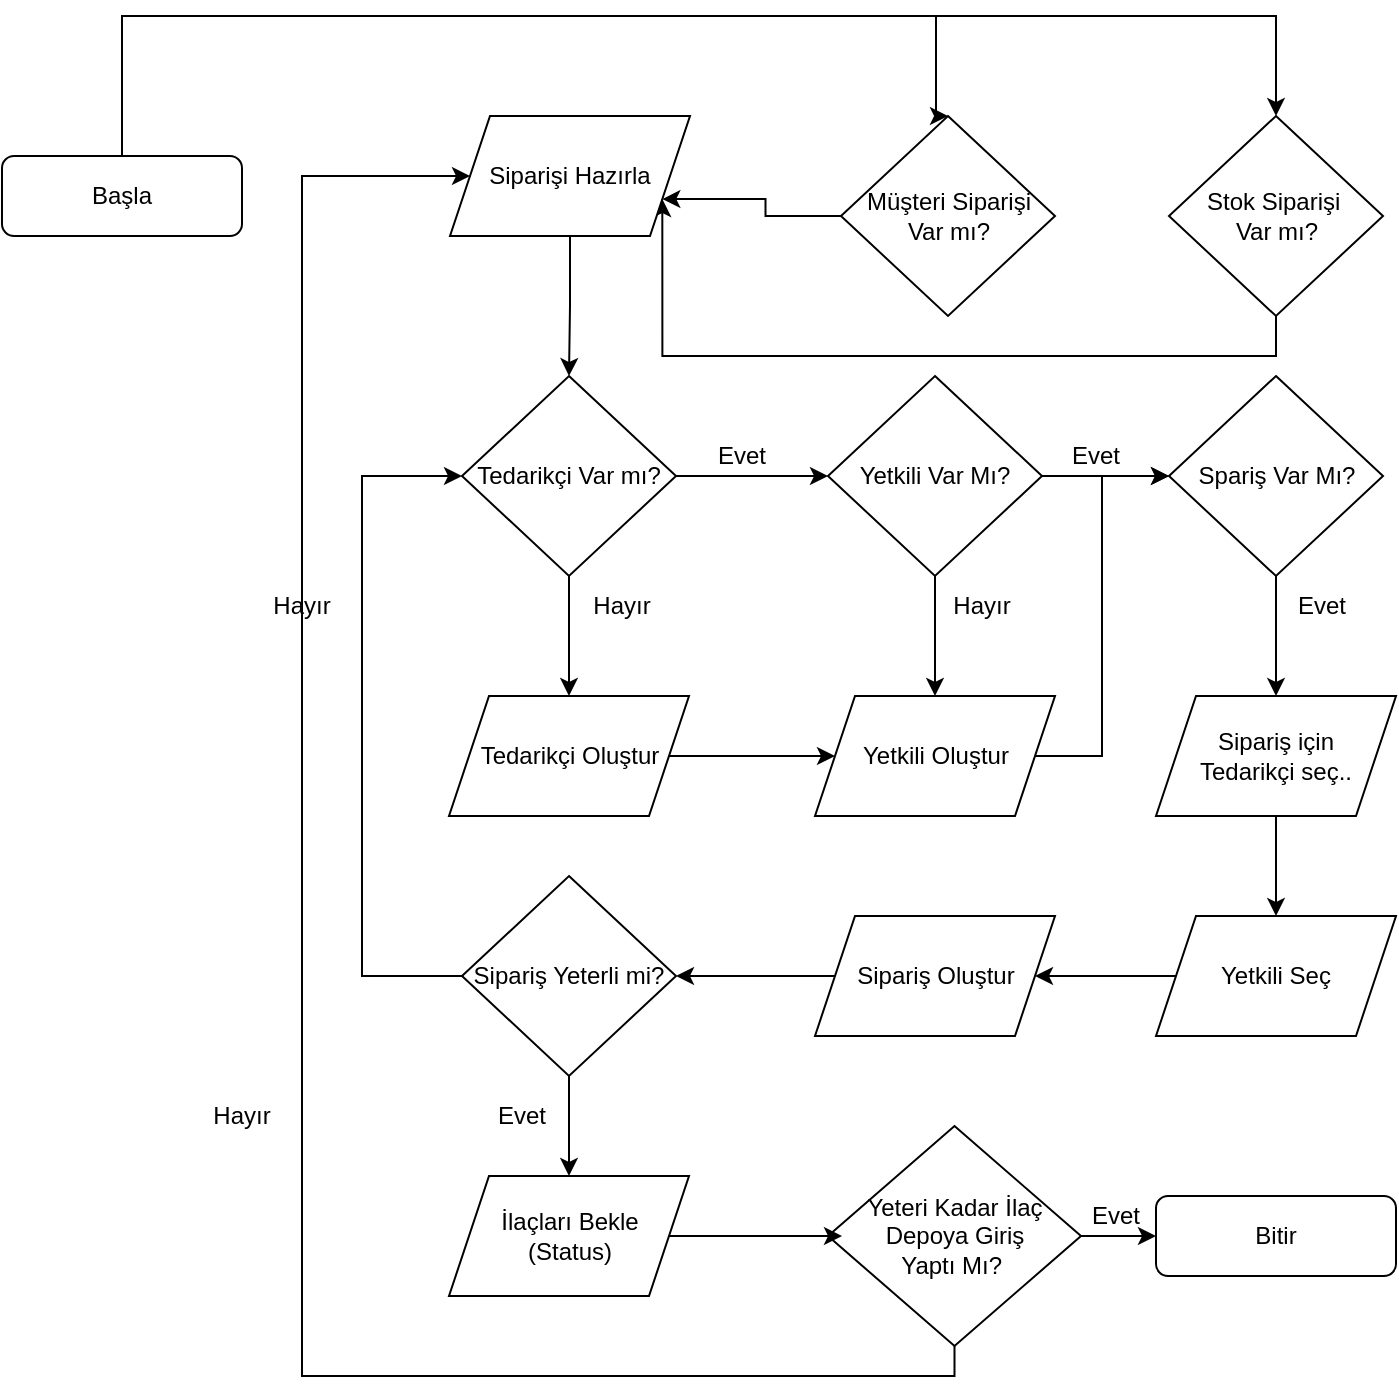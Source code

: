 <mxfile version="13.9.2" type="github">
  <diagram id="H9hk8JBSYsyabYd4rbT7" name="Page-1">
    <mxGraphModel dx="1038" dy="548" grid="1" gridSize="10" guides="1" tooltips="1" connect="1" arrows="1" fold="1" page="1" pageScale="1" pageWidth="827" pageHeight="1169" math="0" shadow="0">
      <root>
        <mxCell id="0" />
        <mxCell id="1" parent="0" />
        <mxCell id="HUZStoSi5ojUT_41GpKt-1" style="edgeStyle=orthogonalEdgeStyle;rounded=0;orthogonalLoop=1;jettySize=auto;html=1;" edge="1" parent="1" source="HUZStoSi5ojUT_41GpKt-3" target="HUZStoSi5ojUT_41GpKt-8">
          <mxGeometry relative="1" as="geometry" />
        </mxCell>
        <mxCell id="HUZStoSi5ojUT_41GpKt-2" style="edgeStyle=orthogonalEdgeStyle;rounded=0;orthogonalLoop=1;jettySize=auto;html=1;entryX=0.5;entryY=0;entryDx=0;entryDy=0;" edge="1" parent="1" source="HUZStoSi5ojUT_41GpKt-3" target="HUZStoSi5ojUT_41GpKt-5">
          <mxGeometry relative="1" as="geometry" />
        </mxCell>
        <mxCell id="HUZStoSi5ojUT_41GpKt-3" value="Tedarikçi Var mı?" style="rhombus;whiteSpace=wrap;html=1;" vertex="1" parent="1">
          <mxGeometry x="300" y="310" width="107" height="100" as="geometry" />
        </mxCell>
        <mxCell id="HUZStoSi5ojUT_41GpKt-4" style="edgeStyle=orthogonalEdgeStyle;rounded=0;orthogonalLoop=1;jettySize=auto;html=1;entryX=0;entryY=0.5;entryDx=0;entryDy=0;" edge="1" parent="1" source="HUZStoSi5ojUT_41GpKt-5" target="HUZStoSi5ojUT_41GpKt-10">
          <mxGeometry relative="1" as="geometry">
            <mxPoint x="450" y="500" as="targetPoint" />
          </mxGeometry>
        </mxCell>
        <mxCell id="HUZStoSi5ojUT_41GpKt-5" value="Tedarikçi Oluştur" style="shape=parallelogram;perimeter=parallelogramPerimeter;whiteSpace=wrap;html=1;fixedSize=1;" vertex="1" parent="1">
          <mxGeometry x="293.5" y="470" width="120" height="60" as="geometry" />
        </mxCell>
        <mxCell id="HUZStoSi5ojUT_41GpKt-6" style="edgeStyle=orthogonalEdgeStyle;rounded=0;orthogonalLoop=1;jettySize=auto;html=1;entryX=0.5;entryY=0;entryDx=0;entryDy=0;" edge="1" parent="1" source="HUZStoSi5ojUT_41GpKt-8" target="HUZStoSi5ojUT_41GpKt-10">
          <mxGeometry relative="1" as="geometry" />
        </mxCell>
        <mxCell id="HUZStoSi5ojUT_41GpKt-7" style="edgeStyle=orthogonalEdgeStyle;rounded=0;orthogonalLoop=1;jettySize=auto;html=1;entryX=0;entryY=0.5;entryDx=0;entryDy=0;" edge="1" parent="1" source="HUZStoSi5ojUT_41GpKt-8" target="HUZStoSi5ojUT_41GpKt-12">
          <mxGeometry relative="1" as="geometry" />
        </mxCell>
        <mxCell id="HUZStoSi5ojUT_41GpKt-8" value="Yetkili Var Mı?" style="rhombus;whiteSpace=wrap;html=1;" vertex="1" parent="1">
          <mxGeometry x="483" y="310" width="107" height="100" as="geometry" />
        </mxCell>
        <mxCell id="HUZStoSi5ojUT_41GpKt-9" style="edgeStyle=orthogonalEdgeStyle;rounded=0;orthogonalLoop=1;jettySize=auto;html=1;entryX=0;entryY=0.5;entryDx=0;entryDy=0;" edge="1" parent="1" source="HUZStoSi5ojUT_41GpKt-10" target="HUZStoSi5ojUT_41GpKt-12">
          <mxGeometry relative="1" as="geometry">
            <Array as="points">
              <mxPoint x="620" y="500" />
              <mxPoint x="620" y="360" />
            </Array>
          </mxGeometry>
        </mxCell>
        <mxCell id="HUZStoSi5ojUT_41GpKt-10" value="Yetkili Oluştur" style="shape=parallelogram;perimeter=parallelogramPerimeter;whiteSpace=wrap;html=1;fixedSize=1;" vertex="1" parent="1">
          <mxGeometry x="476.5" y="470" width="120" height="60" as="geometry" />
        </mxCell>
        <mxCell id="HUZStoSi5ojUT_41GpKt-11" style="edgeStyle=orthogonalEdgeStyle;rounded=0;orthogonalLoop=1;jettySize=auto;html=1;entryX=0.5;entryY=0;entryDx=0;entryDy=0;" edge="1" parent="1" source="HUZStoSi5ojUT_41GpKt-12" target="HUZStoSi5ojUT_41GpKt-14">
          <mxGeometry relative="1" as="geometry" />
        </mxCell>
        <mxCell id="HUZStoSi5ojUT_41GpKt-12" value="Spariş Var Mı?" style="rhombus;whiteSpace=wrap;html=1;" vertex="1" parent="1">
          <mxGeometry x="653.5" y="310" width="107" height="100" as="geometry" />
        </mxCell>
        <mxCell id="HUZStoSi5ojUT_41GpKt-13" style="edgeStyle=orthogonalEdgeStyle;rounded=0;orthogonalLoop=1;jettySize=auto;html=1;" edge="1" parent="1" source="HUZStoSi5ojUT_41GpKt-14" target="HUZStoSi5ojUT_41GpKt-21">
          <mxGeometry relative="1" as="geometry" />
        </mxCell>
        <mxCell id="HUZStoSi5ojUT_41GpKt-14" value="Sipariş için&lt;br&gt;Tedarikçi seç.." style="shape=parallelogram;perimeter=parallelogramPerimeter;whiteSpace=wrap;html=1;fixedSize=1;" vertex="1" parent="1">
          <mxGeometry x="647" y="470" width="120" height="60" as="geometry" />
        </mxCell>
        <mxCell id="HUZStoSi5ojUT_41GpKt-15" style="edgeStyle=orthogonalEdgeStyle;rounded=0;orthogonalLoop=1;jettySize=auto;html=1;" edge="1" parent="1" source="HUZStoSi5ojUT_41GpKt-16" target="HUZStoSi5ojUT_41GpKt-19">
          <mxGeometry relative="1" as="geometry" />
        </mxCell>
        <mxCell id="HUZStoSi5ojUT_41GpKt-16" value="Sipariş Oluştur" style="shape=parallelogram;perimeter=parallelogramPerimeter;whiteSpace=wrap;html=1;fixedSize=1;" vertex="1" parent="1">
          <mxGeometry x="476.5" y="580" width="120" height="60" as="geometry" />
        </mxCell>
        <mxCell id="HUZStoSi5ojUT_41GpKt-17" style="edgeStyle=orthogonalEdgeStyle;rounded=0;orthogonalLoop=1;jettySize=auto;html=1;entryX=0;entryY=0.5;entryDx=0;entryDy=0;" edge="1" parent="1" source="HUZStoSi5ojUT_41GpKt-19" target="HUZStoSi5ojUT_41GpKt-3">
          <mxGeometry relative="1" as="geometry">
            <Array as="points">
              <mxPoint x="250" y="610" />
              <mxPoint x="250" y="360" />
            </Array>
          </mxGeometry>
        </mxCell>
        <mxCell id="HUZStoSi5ojUT_41GpKt-18" style="edgeStyle=orthogonalEdgeStyle;rounded=0;orthogonalLoop=1;jettySize=auto;html=1;entryX=0.5;entryY=0;entryDx=0;entryDy=0;" edge="1" parent="1" source="HUZStoSi5ojUT_41GpKt-19" target="HUZStoSi5ojUT_41GpKt-33">
          <mxGeometry relative="1" as="geometry" />
        </mxCell>
        <mxCell id="HUZStoSi5ojUT_41GpKt-19" value="Sipariş Yeterli mi?" style="rhombus;whiteSpace=wrap;html=1;" vertex="1" parent="1">
          <mxGeometry x="300" y="560" width="107" height="100" as="geometry" />
        </mxCell>
        <mxCell id="HUZStoSi5ojUT_41GpKt-20" style="edgeStyle=orthogonalEdgeStyle;rounded=0;orthogonalLoop=1;jettySize=auto;html=1;entryX=1;entryY=0.5;entryDx=0;entryDy=0;" edge="1" parent="1" source="HUZStoSi5ojUT_41GpKt-21" target="HUZStoSi5ojUT_41GpKt-16">
          <mxGeometry relative="1" as="geometry" />
        </mxCell>
        <mxCell id="HUZStoSi5ojUT_41GpKt-21" value="Yetkili Seç" style="shape=parallelogram;perimeter=parallelogramPerimeter;whiteSpace=wrap;html=1;fixedSize=1;" vertex="1" parent="1">
          <mxGeometry x="647" y="580" width="120" height="60" as="geometry" />
        </mxCell>
        <mxCell id="HUZStoSi5ojUT_41GpKt-22" value="Evet" style="text;html=1;strokeColor=none;fillColor=none;align=center;verticalAlign=middle;whiteSpace=wrap;rounded=0;" vertex="1" parent="1">
          <mxGeometry x="310" y="670" width="40" height="20" as="geometry" />
        </mxCell>
        <mxCell id="HUZStoSi5ojUT_41GpKt-23" value="Hayır" style="text;html=1;strokeColor=none;fillColor=none;align=center;verticalAlign=middle;whiteSpace=wrap;rounded=0;" vertex="1" parent="1">
          <mxGeometry x="170" y="670" width="40" height="20" as="geometry" />
        </mxCell>
        <mxCell id="HUZStoSi5ojUT_41GpKt-24" value="Hayır" style="text;html=1;strokeColor=none;fillColor=none;align=center;verticalAlign=middle;whiteSpace=wrap;rounded=0;" vertex="1" parent="1">
          <mxGeometry x="540" y="415" width="40" height="20" as="geometry" />
        </mxCell>
        <mxCell id="HUZStoSi5ojUT_41GpKt-25" value="Hayır" style="text;html=1;strokeColor=none;fillColor=none;align=center;verticalAlign=middle;whiteSpace=wrap;rounded=0;" vertex="1" parent="1">
          <mxGeometry x="360" y="415" width="40" height="20" as="geometry" />
        </mxCell>
        <mxCell id="HUZStoSi5ojUT_41GpKt-26" value="Evet" style="text;html=1;strokeColor=none;fillColor=none;align=center;verticalAlign=middle;whiteSpace=wrap;rounded=0;" vertex="1" parent="1">
          <mxGeometry x="710" y="415" width="40" height="20" as="geometry" />
        </mxCell>
        <mxCell id="HUZStoSi5ojUT_41GpKt-27" value="Evet" style="text;html=1;strokeColor=none;fillColor=none;align=center;verticalAlign=middle;whiteSpace=wrap;rounded=0;" vertex="1" parent="1">
          <mxGeometry x="596.5" y="340" width="40" height="20" as="geometry" />
        </mxCell>
        <mxCell id="HUZStoSi5ojUT_41GpKt-28" value="Evet" style="text;html=1;strokeColor=none;fillColor=none;align=center;verticalAlign=middle;whiteSpace=wrap;rounded=0;" vertex="1" parent="1">
          <mxGeometry x="420" y="340" width="40" height="20" as="geometry" />
        </mxCell>
        <mxCell id="HUZStoSi5ojUT_41GpKt-29" style="edgeStyle=orthogonalEdgeStyle;rounded=0;orthogonalLoop=1;jettySize=auto;html=1;entryX=0;entryY=0.5;entryDx=0;entryDy=0;" edge="1" parent="1" source="HUZStoSi5ojUT_41GpKt-31" target="HUZStoSi5ojUT_41GpKt-44">
          <mxGeometry relative="1" as="geometry">
            <mxPoint x="290" y="290" as="targetPoint" />
            <Array as="points">
              <mxPoint x="546" y="810" />
              <mxPoint x="220" y="810" />
              <mxPoint x="220" y="210" />
            </Array>
          </mxGeometry>
        </mxCell>
        <mxCell id="HUZStoSi5ojUT_41GpKt-30" style="edgeStyle=orthogonalEdgeStyle;rounded=0;orthogonalLoop=1;jettySize=auto;html=1;entryX=0;entryY=0.5;entryDx=0;entryDy=0;" edge="1" parent="1" source="HUZStoSi5ojUT_41GpKt-31" target="HUZStoSi5ojUT_41GpKt-34">
          <mxGeometry relative="1" as="geometry" />
        </mxCell>
        <mxCell id="HUZStoSi5ojUT_41GpKt-31" value="Yeteri Kadar İlaç&lt;br&gt;Depoya Giriş&lt;br&gt;Yaptı Mı?&amp;nbsp;" style="rhombus;whiteSpace=wrap;html=1;" vertex="1" parent="1">
          <mxGeometry x="483" y="685" width="126.5" height="110" as="geometry" />
        </mxCell>
        <mxCell id="HUZStoSi5ojUT_41GpKt-32" style="edgeStyle=orthogonalEdgeStyle;rounded=0;orthogonalLoop=1;jettySize=auto;html=1;" edge="1" parent="1" source="HUZStoSi5ojUT_41GpKt-33">
          <mxGeometry relative="1" as="geometry">
            <mxPoint x="490" y="740" as="targetPoint" />
          </mxGeometry>
        </mxCell>
        <mxCell id="HUZStoSi5ojUT_41GpKt-33" value="İlaçları Bekle&lt;br&gt;(Status)" style="shape=parallelogram;perimeter=parallelogramPerimeter;whiteSpace=wrap;html=1;fixedSize=1;" vertex="1" parent="1">
          <mxGeometry x="293.5" y="710" width="120" height="60" as="geometry" />
        </mxCell>
        <mxCell id="HUZStoSi5ojUT_41GpKt-34" value="Bitir" style="rounded=1;whiteSpace=wrap;html=1;fontSize=12;glass=0;strokeWidth=1;shadow=0;" vertex="1" parent="1">
          <mxGeometry x="647" y="720" width="120" height="40" as="geometry" />
        </mxCell>
        <mxCell id="HUZStoSi5ojUT_41GpKt-35" value="Evet" style="text;html=1;strokeColor=none;fillColor=none;align=center;verticalAlign=middle;whiteSpace=wrap;rounded=0;" vertex="1" parent="1">
          <mxGeometry x="607" y="720" width="40" height="20" as="geometry" />
        </mxCell>
        <mxCell id="HUZStoSi5ojUT_41GpKt-36" style="edgeStyle=orthogonalEdgeStyle;rounded=0;orthogonalLoop=1;jettySize=auto;html=1;entryX=1;entryY=0.75;entryDx=0;entryDy=0;" edge="1" parent="1" source="HUZStoSi5ojUT_41GpKt-37" target="HUZStoSi5ojUT_41GpKt-44">
          <mxGeometry relative="1" as="geometry" />
        </mxCell>
        <mxCell id="HUZStoSi5ojUT_41GpKt-37" value="Müşteri Siparişi&lt;br&gt;Var mı?" style="rhombus;whiteSpace=wrap;html=1;" vertex="1" parent="1">
          <mxGeometry x="489.5" y="180" width="107" height="100" as="geometry" />
        </mxCell>
        <mxCell id="HUZStoSi5ojUT_41GpKt-38" style="edgeStyle=orthogonalEdgeStyle;rounded=0;orthogonalLoop=1;jettySize=auto;html=1;entryX=1;entryY=0.75;entryDx=0;entryDy=0;" edge="1" parent="1" source="HUZStoSi5ojUT_41GpKt-39" target="HUZStoSi5ojUT_41GpKt-44">
          <mxGeometry relative="1" as="geometry">
            <Array as="points">
              <mxPoint x="707" y="300" />
              <mxPoint x="400" y="300" />
            </Array>
          </mxGeometry>
        </mxCell>
        <mxCell id="HUZStoSi5ojUT_41GpKt-39" value="Stok Siparişi&amp;nbsp;&lt;br&gt;Var mı?" style="rhombus;whiteSpace=wrap;html=1;" vertex="1" parent="1">
          <mxGeometry x="653.5" y="180" width="107" height="100" as="geometry" />
        </mxCell>
        <mxCell id="HUZStoSi5ojUT_41GpKt-40" style="edgeStyle=orthogonalEdgeStyle;rounded=0;orthogonalLoop=1;jettySize=auto;html=1;entryX=0.5;entryY=0;entryDx=0;entryDy=0;" edge="1" parent="1" source="HUZStoSi5ojUT_41GpKt-42" target="HUZStoSi5ojUT_41GpKt-37">
          <mxGeometry relative="1" as="geometry">
            <Array as="points">
              <mxPoint x="130" y="130" />
              <mxPoint x="537" y="130" />
            </Array>
          </mxGeometry>
        </mxCell>
        <mxCell id="HUZStoSi5ojUT_41GpKt-41" style="edgeStyle=orthogonalEdgeStyle;rounded=0;orthogonalLoop=1;jettySize=auto;html=1;entryX=0.5;entryY=0;entryDx=0;entryDy=0;" edge="1" parent="1" source="HUZStoSi5ojUT_41GpKt-42" target="HUZStoSi5ojUT_41GpKt-39">
          <mxGeometry relative="1" as="geometry">
            <Array as="points">
              <mxPoint x="130" y="130" />
              <mxPoint x="707" y="130" />
            </Array>
          </mxGeometry>
        </mxCell>
        <mxCell id="HUZStoSi5ojUT_41GpKt-42" value="Başla" style="rounded=1;whiteSpace=wrap;html=1;fontSize=12;glass=0;strokeWidth=1;shadow=0;" vertex="1" parent="1">
          <mxGeometry x="70" y="200" width="120" height="40" as="geometry" />
        </mxCell>
        <mxCell id="HUZStoSi5ojUT_41GpKt-43" style="edgeStyle=orthogonalEdgeStyle;rounded=0;orthogonalLoop=1;jettySize=auto;html=1;entryX=0.5;entryY=0;entryDx=0;entryDy=0;" edge="1" parent="1" source="HUZStoSi5ojUT_41GpKt-44" target="HUZStoSi5ojUT_41GpKt-3">
          <mxGeometry relative="1" as="geometry" />
        </mxCell>
        <mxCell id="HUZStoSi5ojUT_41GpKt-44" value="Siparişi Hazırla" style="shape=parallelogram;perimeter=parallelogramPerimeter;whiteSpace=wrap;html=1;fixedSize=1;" vertex="1" parent="1">
          <mxGeometry x="294" y="180" width="120" height="60" as="geometry" />
        </mxCell>
        <mxCell id="HUZStoSi5ojUT_41GpKt-45" value="Hayır" style="text;html=1;strokeColor=none;fillColor=none;align=center;verticalAlign=middle;whiteSpace=wrap;rounded=0;" vertex="1" parent="1">
          <mxGeometry x="200" y="415" width="40" height="20" as="geometry" />
        </mxCell>
      </root>
    </mxGraphModel>
  </diagram>
</mxfile>
